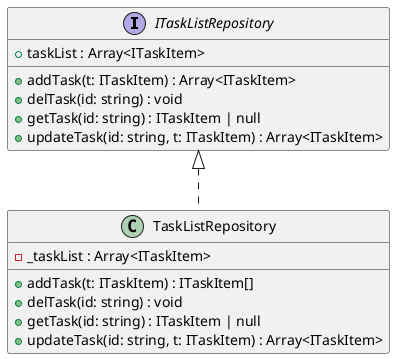 @startuml
hide empty methods
hide empty fields
interface "ITaskListRepository" {
    +taskList : Array<ITaskItem>
    +addTask(t: ITaskItem) : Array<ITaskItem>
    +delTask(id: string) : void
    +getTask(id: string) : ITaskItem | null
    +updateTask(id: string, t: ITaskItem) : Array<ITaskItem>
}
class "TaskListRepository" {
    -_taskList : Array<ITaskItem>
    +addTask(t: ITaskItem) : ITaskItem[]
    +delTask(id: string) : void
    +getTask(id: string) : ITaskItem | null
    +updateTask(id: string, t: ITaskItem) : Array<ITaskItem>
}
"ITaskListRepository" <|.. "TaskListRepository"
@enduml